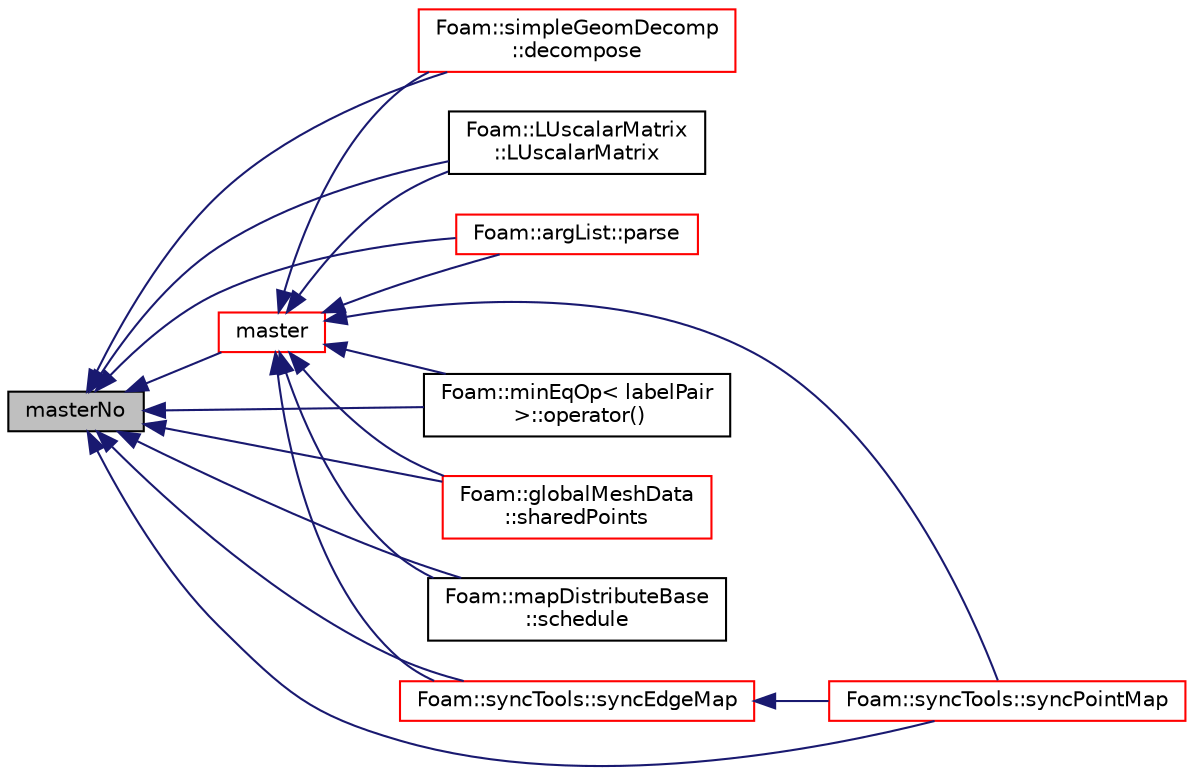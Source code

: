 digraph "masterNo"
{
  bgcolor="transparent";
  edge [fontname="Helvetica",fontsize="10",labelfontname="Helvetica",labelfontsize="10"];
  node [fontname="Helvetica",fontsize="10",shape=record];
  rankdir="LR";
  Node8146 [label="masterNo",height=0.2,width=0.4,color="black", fillcolor="grey75", style="filled", fontcolor="black"];
  Node8146 -> Node8147 [dir="back",color="midnightblue",fontsize="10",style="solid",fontname="Helvetica"];
  Node8147 [label="Foam::simpleGeomDecomp\l::decompose",height=0.2,width=0.4,color="red",URL="$a29973.html#affc7e024c15a126f3e6a126610c85ef9",tooltip="Like decompose but with uniform weights on the points. "];
  Node8146 -> Node8151 [dir="back",color="midnightblue",fontsize="10",style="solid",fontname="Helvetica"];
  Node8151 [label="Foam::LUscalarMatrix\l::LUscalarMatrix",height=0.2,width=0.4,color="black",URL="$a28169.html#aebab11f1a492c2f8e5e99c3e138253ce",tooltip="Construct from lduMatrix and perform LU decomposition. "];
  Node8146 -> Node8152 [dir="back",color="midnightblue",fontsize="10",style="solid",fontname="Helvetica"];
  Node8152 [label="master",height=0.2,width=0.4,color="red",URL="$a27377.html#a36af549940a0aae3733774649594489f",tooltip="Am I the master process. "];
  Node8152 -> Node8638 [dir="back",color="midnightblue",fontsize="10",style="solid",fontname="Helvetica"];
  Node8638 [label="Foam::argList::parse",height=0.2,width=0.4,color="red",URL="$a27769.html#a00aad68f835a5c0bcb8920505bb0bd10",tooltip="Parse. "];
  Node8152 -> Node8151 [dir="back",color="midnightblue",fontsize="10",style="solid",fontname="Helvetica"];
  Node8152 -> Node9669 [dir="back",color="midnightblue",fontsize="10",style="solid",fontname="Helvetica"];
  Node9669 [label="Foam::minEqOp\< labelPair\l \>::operator()",height=0.2,width=0.4,color="black",URL="$a22177.html#a5110bdded347caa6365e4d10554dfc32"];
  Node8152 -> Node10121 [dir="back",color="midnightblue",fontsize="10",style="solid",fontname="Helvetica"];
  Node10121 [label="Foam::globalMeshData\l::sharedPoints",height=0.2,width=0.4,color="red",URL="$a28485.html#ab7d3835b5505a69d153631e4c4865136",tooltip="Collect coordinates of shared points on all processors. "];
  Node8152 -> Node10125 [dir="back",color="midnightblue",fontsize="10",style="solid",fontname="Helvetica"];
  Node10125 [label="Foam::mapDistributeBase\l::schedule",height=0.2,width=0.4,color="black",URL="$a28525.html#a9cc13a36c2333e556e0751aacb5e75fb",tooltip="Calculate a schedule. See above. "];
  Node8152 -> Node9750 [dir="back",color="midnightblue",fontsize="10",style="solid",fontname="Helvetica"];
  Node9750 [label="Foam::syncTools::syncPointMap",height=0.2,width=0.4,color="red",URL="$a28657.html#a08bdf5c6403dd4367d1714c3d5b4145d",tooltip="Synchronize values on selected points. "];
  Node8152 -> Node9747 [dir="back",color="midnightblue",fontsize="10",style="solid",fontname="Helvetica"];
  Node9747 [label="Foam::syncTools::syncEdgeMap",height=0.2,width=0.4,color="red",URL="$a28657.html#a154ac086463b8d7a0eed8c4539d3ab73",tooltip="Synchronize values on selected edges. "];
  Node9747 -> Node9750 [dir="back",color="midnightblue",fontsize="10",style="solid",fontname="Helvetica"];
  Node8152 -> Node8147 [dir="back",color="midnightblue",fontsize="10",style="solid",fontname="Helvetica"];
  Node8146 -> Node9669 [dir="back",color="midnightblue",fontsize="10",style="solid",fontname="Helvetica"];
  Node8146 -> Node8638 [dir="back",color="midnightblue",fontsize="10",style="solid",fontname="Helvetica"];
  Node8146 -> Node10125 [dir="back",color="midnightblue",fontsize="10",style="solid",fontname="Helvetica"];
  Node8146 -> Node10121 [dir="back",color="midnightblue",fontsize="10",style="solid",fontname="Helvetica"];
  Node8146 -> Node9747 [dir="back",color="midnightblue",fontsize="10",style="solid",fontname="Helvetica"];
  Node8146 -> Node9750 [dir="back",color="midnightblue",fontsize="10",style="solid",fontname="Helvetica"];
}
